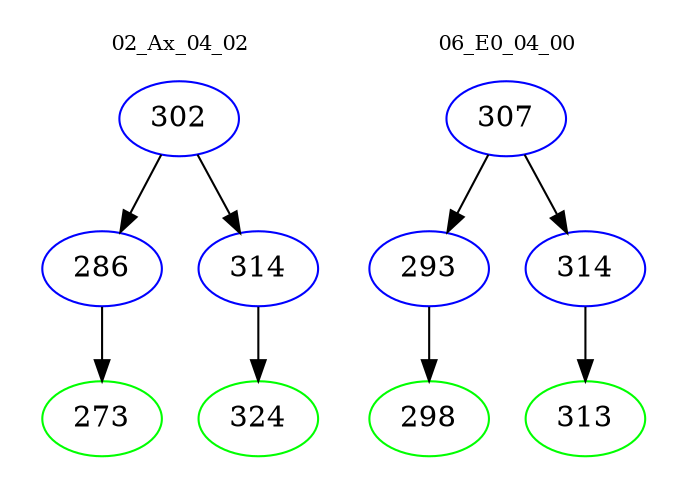 digraph{
subgraph cluster_0 {
color = white
label = "02_Ax_04_02";
fontsize=10;
T0_302 [label="302", color="blue"]
T0_302 -> T0_286 [color="black"]
T0_286 [label="286", color="blue"]
T0_286 -> T0_273 [color="black"]
T0_273 [label="273", color="green"]
T0_302 -> T0_314 [color="black"]
T0_314 [label="314", color="blue"]
T0_314 -> T0_324 [color="black"]
T0_324 [label="324", color="green"]
}
subgraph cluster_1 {
color = white
label = "06_E0_04_00";
fontsize=10;
T1_307 [label="307", color="blue"]
T1_307 -> T1_293 [color="black"]
T1_293 [label="293", color="blue"]
T1_293 -> T1_298 [color="black"]
T1_298 [label="298", color="green"]
T1_307 -> T1_314 [color="black"]
T1_314 [label="314", color="blue"]
T1_314 -> T1_313 [color="black"]
T1_313 [label="313", color="green"]
}
}
